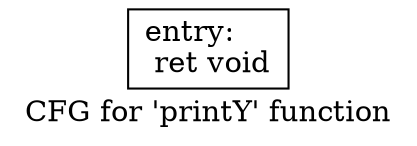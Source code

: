 digraph "CFG for 'printY' function" {
	label="CFG for 'printY' function";

	Node0x5e9e740 [shape=record,label="{entry:\l  ret void\l}"];
}
